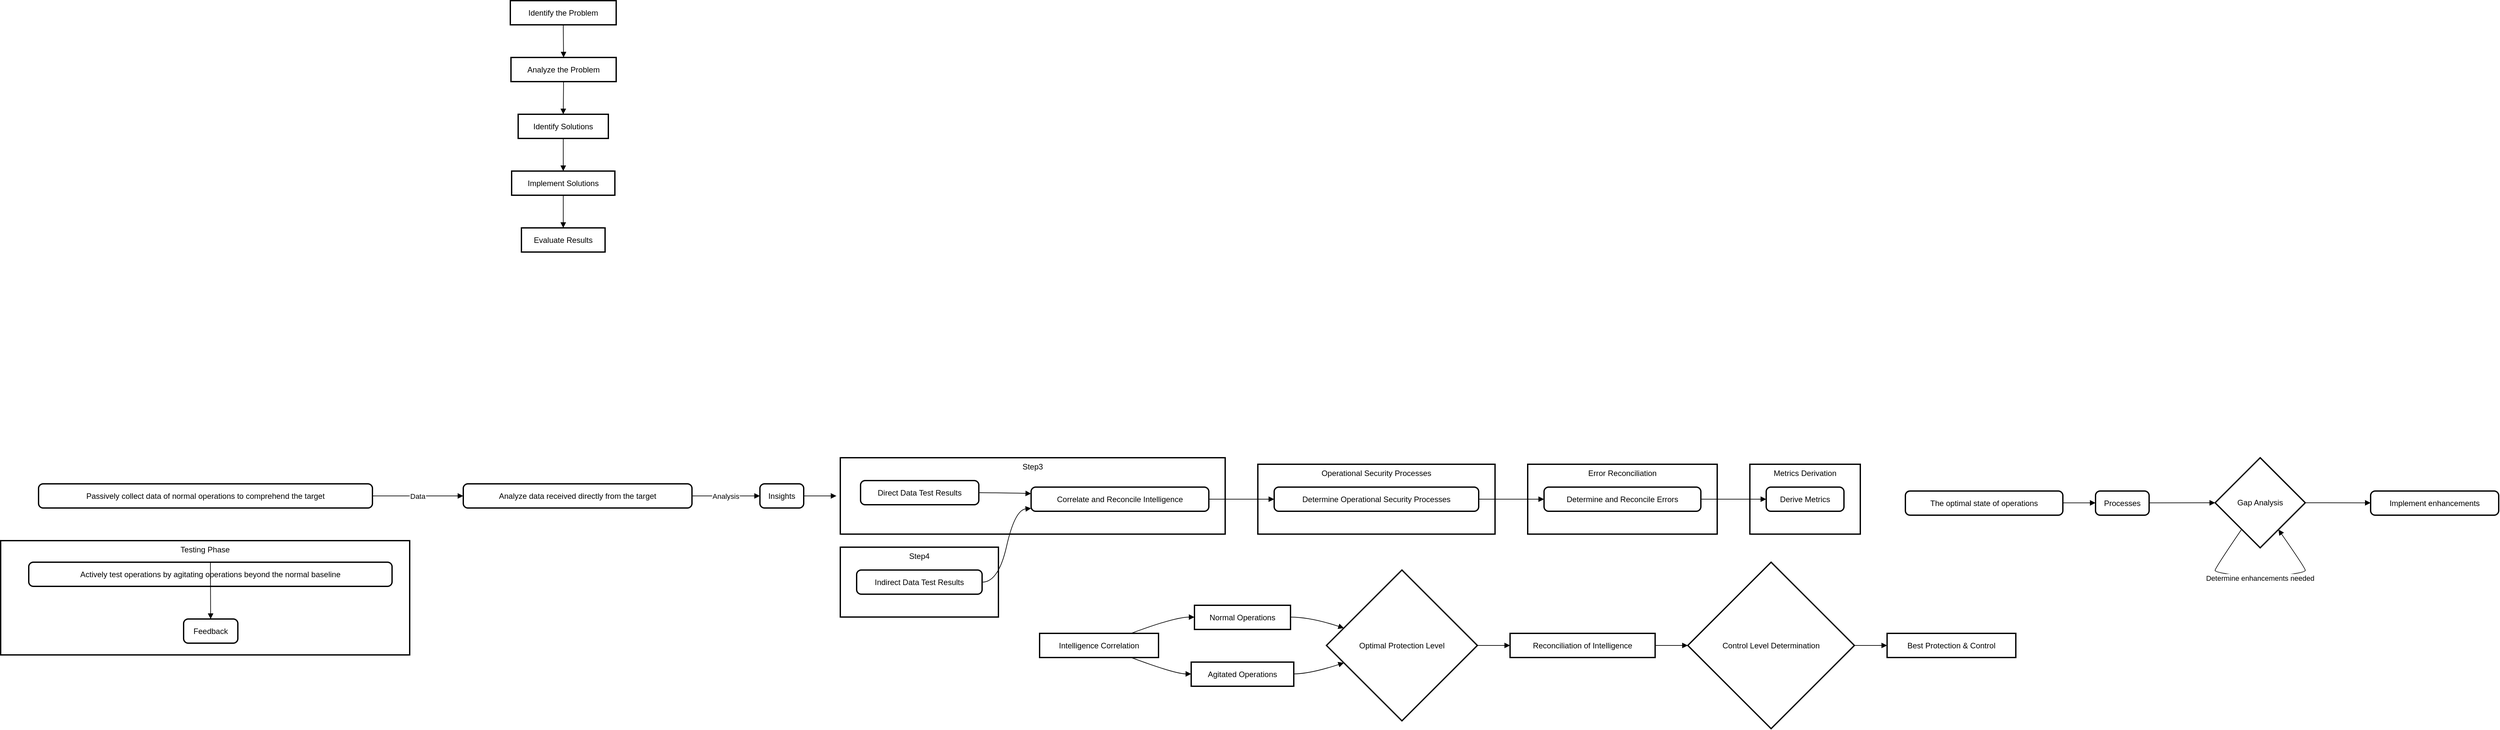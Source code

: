 <mxfile version="24.7.7">
  <diagram name="Page-1" id="dhmugoJ66A4QXBkLT4YO">
    <mxGraphModel dx="2046" dy="1716" grid="1" gridSize="10" guides="1" tooltips="1" connect="1" arrows="1" fold="1" page="1" pageScale="1" pageWidth="850" pageHeight="1100" math="0" shadow="0">
      <root>
        <mxCell id="0" />
        <mxCell id="1" parent="0" />
        <mxCell id="2" value="Identify the Problem" style="whiteSpace=wrap;strokeWidth=2;" parent="1" vertex="1">
          <mxGeometry x="-10" y="-610" width="162" height="37" as="geometry" />
        </mxCell>
        <mxCell id="3" value="Analyze the Problem" style="whiteSpace=wrap;strokeWidth=2;" parent="1" vertex="1">
          <mxGeometry x="-9" y="-523" width="161" height="37" as="geometry" />
        </mxCell>
        <mxCell id="4" value="Identify Solutions" style="whiteSpace=wrap;strokeWidth=2;" parent="1" vertex="1">
          <mxGeometry x="2" y="-436" width="138" height="37" as="geometry" />
        </mxCell>
        <mxCell id="5" value="Implement Solutions" style="whiteSpace=wrap;strokeWidth=2;" parent="1" vertex="1">
          <mxGeometry x="-8" y="-349" width="158" height="37" as="geometry" />
        </mxCell>
        <mxCell id="6" value="Evaluate Results" style="whiteSpace=wrap;strokeWidth=2;" parent="1" vertex="1">
          <mxGeometry x="7" y="-262" width="128" height="37" as="geometry" />
        </mxCell>
        <mxCell id="7" value="" style="curved=1;startArrow=none;endArrow=block;exitX=0.5;exitY=1;entryX=0.5;entryY=0;" parent="1" source="2" target="3" edge="1">
          <mxGeometry relative="1" as="geometry">
            <Array as="points" />
          </mxGeometry>
        </mxCell>
        <mxCell id="8" value="" style="curved=1;startArrow=none;endArrow=block;exitX=0.5;exitY=1;entryX=0.5;entryY=0;" parent="1" source="3" target="4" edge="1">
          <mxGeometry relative="1" as="geometry">
            <Array as="points" />
          </mxGeometry>
        </mxCell>
        <mxCell id="9" value="" style="curved=1;startArrow=none;endArrow=block;exitX=0.5;exitY=1;entryX=0.5;entryY=0;" parent="1" source="4" target="5" edge="1">
          <mxGeometry relative="1" as="geometry">
            <Array as="points" />
          </mxGeometry>
        </mxCell>
        <mxCell id="10" value="" style="curved=1;startArrow=none;endArrow=block;exitX=0.5;exitY=1;entryX=0.5;entryY=0;" parent="1" source="5" target="6" edge="1">
          <mxGeometry relative="1" as="geometry">
            <Array as="points" />
          </mxGeometry>
        </mxCell>
        <mxCell id="rs1pViAMojHoj6-sDMxf-22" value="Passively collect data of normal operations to comprehend the target" style="rounded=1;absoluteArcSize=1;arcSize=14;whiteSpace=wrap;strokeWidth=2;" vertex="1" parent="1">
          <mxGeometry x="-732" y="130" width="511" height="37" as="geometry" />
        </mxCell>
        <mxCell id="rs1pViAMojHoj6-sDMxf-23" value="Analyze data received directly from the target" style="rounded=1;absoluteArcSize=1;arcSize=14;whiteSpace=wrap;strokeWidth=2;" vertex="1" parent="1">
          <mxGeometry x="-82" y="130" width="350" height="37" as="geometry" />
        </mxCell>
        <mxCell id="rs1pViAMojHoj6-sDMxf-24" value="Insights" style="rounded=1;absoluteArcSize=1;arcSize=14;whiteSpace=wrap;strokeWidth=2;" vertex="1" parent="1">
          <mxGeometry x="372" y="130" width="67" height="37" as="geometry" />
        </mxCell>
        <mxCell id="rs1pViAMojHoj6-sDMxf-25" value="Final assessment" style="rounded=1;absoluteArcSize=1;arcSize=14;whiteSpace=wrap;strokeWidth=2;" vertex="1" parent="1">
          <mxGeometry x="1299" y="100" width="130" height="37" as="geometry" />
        </mxCell>
        <mxCell id="rs1pViAMojHoj6-sDMxf-26" value="Testing Phase" style="whiteSpace=wrap;strokeWidth=2;verticalAlign=top;" vertex="1" parent="1">
          <mxGeometry x="-790" y="217" width="626" height="175" as="geometry" />
        </mxCell>
        <mxCell id="rs1pViAMojHoj6-sDMxf-27" value="Actively test operations by agitating operations beyond the normal baseline" style="rounded=1;absoluteArcSize=1;arcSize=14;whiteSpace=wrap;strokeWidth=2;" vertex="1" parent="rs1pViAMojHoj6-sDMxf-26">
          <mxGeometry x="43" y="33" width="556" height="37" as="geometry" />
        </mxCell>
        <mxCell id="rs1pViAMojHoj6-sDMxf-28" value="Feedback" style="rounded=1;absoluteArcSize=1;arcSize=14;whiteSpace=wrap;strokeWidth=2;" vertex="1" parent="rs1pViAMojHoj6-sDMxf-26">
          <mxGeometry x="280" y="120" width="83" height="37" as="geometry" />
        </mxCell>
        <mxCell id="rs1pViAMojHoj6-sDMxf-29" value="" style="curved=1;startArrow=none;endArrow=block;exitX=0.5;exitY=-1.35;entryX=0.49;entryY=-2.35;rounded=0;" edge="1" parent="rs1pViAMojHoj6-sDMxf-26" source="rs1pViAMojHoj6-sDMxf-27" target="rs1pViAMojHoj6-sDMxf-28">
          <mxGeometry relative="1" as="geometry">
            <Array as="points" />
          </mxGeometry>
        </mxCell>
        <mxCell id="rs1pViAMojHoj6-sDMxf-30" value="Data" style="curved=1;startArrow=none;endArrow=block;exitX=1;exitY=0.5;entryX=0;entryY=0.5;rounded=0;" edge="1" parent="1" source="rs1pViAMojHoj6-sDMxf-22" target="rs1pViAMojHoj6-sDMxf-23">
          <mxGeometry relative="1" as="geometry">
            <Array as="points" />
          </mxGeometry>
        </mxCell>
        <mxCell id="rs1pViAMojHoj6-sDMxf-31" value="Analysis" style="curved=1;startArrow=none;endArrow=block;exitX=1;exitY=0.5;entryX=0;entryY=0.5;rounded=0;" edge="1" parent="1" source="rs1pViAMojHoj6-sDMxf-23" target="rs1pViAMojHoj6-sDMxf-24">
          <mxGeometry relative="1" as="geometry">
            <Array as="points" />
          </mxGeometry>
        </mxCell>
        <mxCell id="rs1pViAMojHoj6-sDMxf-32" value="" style="curved=1;startArrow=none;endArrow=block;exitX=1;exitY=0.5;entryX=0;entryY=0.5;rounded=0;" edge="1" parent="1" source="rs1pViAMojHoj6-sDMxf-24">
          <mxGeometry relative="1" as="geometry">
            <Array as="points" />
            <mxPoint x="489" y="148.5" as="targetPoint" />
          </mxGeometry>
        </mxCell>
        <mxCell id="rs1pViAMojHoj6-sDMxf-54" value="Metrics Derivation" style="whiteSpace=wrap;strokeWidth=2;verticalAlign=top;" vertex="1" parent="1">
          <mxGeometry x="1887" y="100" width="169" height="107" as="geometry" />
        </mxCell>
        <mxCell id="rs1pViAMojHoj6-sDMxf-55" value="Derive Metrics" style="rounded=1;absoluteArcSize=1;arcSize=14;whiteSpace=wrap;strokeWidth=2;" vertex="1" parent="1">
          <mxGeometry x="1912" y="135" width="119" height="37" as="geometry" />
        </mxCell>
        <mxCell id="rs1pViAMojHoj6-sDMxf-56" value="Error Reconciliation" style="whiteSpace=wrap;strokeWidth=2;verticalAlign=top;" vertex="1" parent="1">
          <mxGeometry x="1547" y="100" width="290" height="107" as="geometry" />
        </mxCell>
        <mxCell id="rs1pViAMojHoj6-sDMxf-57" value="Determine and Reconcile Errors" style="rounded=1;absoluteArcSize=1;arcSize=14;whiteSpace=wrap;strokeWidth=2;" vertex="1" parent="1">
          <mxGeometry x="1572" y="135" width="240" height="37" as="geometry" />
        </mxCell>
        <mxCell id="rs1pViAMojHoj6-sDMxf-58" value="Operational Security Processes" style="whiteSpace=wrap;strokeWidth=2;verticalAlign=top;" vertex="1" parent="1">
          <mxGeometry x="1134" y="100" width="363" height="107" as="geometry" />
        </mxCell>
        <mxCell id="rs1pViAMojHoj6-sDMxf-59" value="Determine Operational Security Processes" style="rounded=1;absoluteArcSize=1;arcSize=14;whiteSpace=wrap;strokeWidth=2;" vertex="1" parent="1">
          <mxGeometry x="1159" y="135" width="313" height="37" as="geometry" />
        </mxCell>
        <mxCell id="rs1pViAMojHoj6-sDMxf-60" value="Step4" style="whiteSpace=wrap;strokeWidth=2;verticalAlign=top;" vertex="1" parent="1">
          <mxGeometry x="495" y="227" width="242" height="107" as="geometry" />
        </mxCell>
        <mxCell id="rs1pViAMojHoj6-sDMxf-61" value="Indirect Data Test Results" style="rounded=1;absoluteArcSize=1;arcSize=14;whiteSpace=wrap;strokeWidth=2;" vertex="1" parent="1">
          <mxGeometry x="520" y="262" width="192" height="37" as="geometry" />
        </mxCell>
        <mxCell id="rs1pViAMojHoj6-sDMxf-62" value="Step3" style="whiteSpace=wrap;strokeWidth=2;verticalAlign=top;" vertex="1" parent="1">
          <mxGeometry x="495" y="90" width="589" height="117" as="geometry" />
        </mxCell>
        <mxCell id="rs1pViAMojHoj6-sDMxf-63" value="Correlate and Reconcile Intelligence" style="rounded=1;absoluteArcSize=1;arcSize=14;whiteSpace=wrap;strokeWidth=2;" vertex="1" parent="1">
          <mxGeometry x="787" y="135" width="272" height="37" as="geometry" />
        </mxCell>
        <mxCell id="rs1pViAMojHoj6-sDMxf-64" value="Direct Data Test Results" style="rounded=1;absoluteArcSize=1;arcSize=14;whiteSpace=wrap;strokeWidth=2;" vertex="1" parent="1">
          <mxGeometry x="526" y="125" width="181" height="37" as="geometry" />
        </mxCell>
        <mxCell id="rs1pViAMojHoj6-sDMxf-65" value="" style="curved=1;startArrow=none;endArrow=block;exitX=1;exitY=0.5;entryX=0;entryY=0.27;rounded=0;" edge="1" parent="1" source="rs1pViAMojHoj6-sDMxf-64" target="rs1pViAMojHoj6-sDMxf-63">
          <mxGeometry relative="1" as="geometry">
            <Array as="points">
              <mxPoint x="762" y="144" />
            </Array>
          </mxGeometry>
        </mxCell>
        <mxCell id="rs1pViAMojHoj6-sDMxf-66" value="" style="curved=1;startArrow=none;endArrow=block;exitX=1;exitY=0.5;entryX=0;entryY=0.88;rounded=0;" edge="1" parent="1" source="rs1pViAMojHoj6-sDMxf-61" target="rs1pViAMojHoj6-sDMxf-63">
          <mxGeometry relative="1" as="geometry">
            <Array as="points">
              <mxPoint x="737" y="281" />
              <mxPoint x="762" y="170" />
            </Array>
          </mxGeometry>
        </mxCell>
        <mxCell id="rs1pViAMojHoj6-sDMxf-67" value="" style="curved=1;startArrow=none;endArrow=block;exitX=1;exitY=0.5;entryX=0;entryY=0.5;rounded=0;" edge="1" parent="1" source="rs1pViAMojHoj6-sDMxf-63" target="rs1pViAMojHoj6-sDMxf-59">
          <mxGeometry relative="1" as="geometry">
            <Array as="points" />
          </mxGeometry>
        </mxCell>
        <mxCell id="rs1pViAMojHoj6-sDMxf-68" value="" style="curved=1;startArrow=none;endArrow=block;exitX=1;exitY=0.5;entryX=0;entryY=0.5;rounded=0;" edge="1" parent="1" source="rs1pViAMojHoj6-sDMxf-59" target="rs1pViAMojHoj6-sDMxf-57">
          <mxGeometry relative="1" as="geometry">
            <Array as="points" />
          </mxGeometry>
        </mxCell>
        <mxCell id="rs1pViAMojHoj6-sDMxf-69" value="" style="curved=1;startArrow=none;endArrow=block;exitX=1;exitY=0.5;entryX=0;entryY=0.5;rounded=0;" edge="1" parent="1" source="rs1pViAMojHoj6-sDMxf-57" target="rs1pViAMojHoj6-sDMxf-55">
          <mxGeometry relative="1" as="geometry">
            <Array as="points" />
          </mxGeometry>
        </mxCell>
        <mxCell id="rs1pViAMojHoj6-sDMxf-70" value="Intelligence Correlation" style="whiteSpace=wrap;strokeWidth=2;" vertex="1" parent="1">
          <mxGeometry x="800" y="359" width="182" height="37" as="geometry" />
        </mxCell>
        <mxCell id="rs1pViAMojHoj6-sDMxf-71" value="Normal Operations" style="whiteSpace=wrap;strokeWidth=2;" vertex="1" parent="1">
          <mxGeometry x="1037" y="316" width="147" height="37" as="geometry" />
        </mxCell>
        <mxCell id="rs1pViAMojHoj6-sDMxf-72" value="Agitated Operations" style="whiteSpace=wrap;strokeWidth=2;" vertex="1" parent="1">
          <mxGeometry x="1032" y="403" width="157" height="37" as="geometry" />
        </mxCell>
        <mxCell id="rs1pViAMojHoj6-sDMxf-73" value="Optimal Protection Level" style="rhombus;strokeWidth=2;whiteSpace=wrap;" vertex="1" parent="1">
          <mxGeometry x="1239" y="262" width="231" height="231" as="geometry" />
        </mxCell>
        <mxCell id="rs1pViAMojHoj6-sDMxf-74" value="Reconciliation of Intelligence" style="whiteSpace=wrap;strokeWidth=2;" vertex="1" parent="1">
          <mxGeometry x="1520" y="359" width="222" height="37" as="geometry" />
        </mxCell>
        <mxCell id="rs1pViAMojHoj6-sDMxf-75" value="Control Level Determination" style="rhombus;strokeWidth=2;whiteSpace=wrap;" vertex="1" parent="1">
          <mxGeometry x="1792" y="250" width="255" height="255" as="geometry" />
        </mxCell>
        <mxCell id="rs1pViAMojHoj6-sDMxf-76" value="Best Protection &amp; Control" style="whiteSpace=wrap;strokeWidth=2;" vertex="1" parent="1">
          <mxGeometry x="2097" y="359" width="197" height="37" as="geometry" />
        </mxCell>
        <mxCell id="rs1pViAMojHoj6-sDMxf-77" value="" style="curved=1;startArrow=none;endArrow=block;exitX=0.77;exitY=0;entryX=0;entryY=0.49;rounded=0;" edge="1" parent="1" source="rs1pViAMojHoj6-sDMxf-70" target="rs1pViAMojHoj6-sDMxf-71">
          <mxGeometry relative="1" as="geometry">
            <Array as="points">
              <mxPoint x="1007" y="334" />
            </Array>
          </mxGeometry>
        </mxCell>
        <mxCell id="rs1pViAMojHoj6-sDMxf-78" value="" style="curved=1;startArrow=none;endArrow=block;exitX=0.77;exitY=1;entryX=0;entryY=0.49;rounded=0;" edge="1" parent="1" source="rs1pViAMojHoj6-sDMxf-70" target="rs1pViAMojHoj6-sDMxf-72">
          <mxGeometry relative="1" as="geometry">
            <Array as="points">
              <mxPoint x="1007" y="421" />
            </Array>
          </mxGeometry>
        </mxCell>
        <mxCell id="rs1pViAMojHoj6-sDMxf-79" value="" style="curved=1;startArrow=none;endArrow=block;exitX=1;exitY=0.49;entryX=0;entryY=0.35;rounded=0;" edge="1" parent="1" source="rs1pViAMojHoj6-sDMxf-71" target="rs1pViAMojHoj6-sDMxf-73">
          <mxGeometry relative="1" as="geometry">
            <Array as="points">
              <mxPoint x="1214" y="334" />
            </Array>
          </mxGeometry>
        </mxCell>
        <mxCell id="rs1pViAMojHoj6-sDMxf-80" value="" style="curved=1;startArrow=none;endArrow=block;exitX=1;exitY=0.49;entryX=0;entryY=0.65;rounded=0;" edge="1" parent="1" source="rs1pViAMojHoj6-sDMxf-72" target="rs1pViAMojHoj6-sDMxf-73">
          <mxGeometry relative="1" as="geometry">
            <Array as="points">
              <mxPoint x="1214" y="421" />
            </Array>
          </mxGeometry>
        </mxCell>
        <mxCell id="rs1pViAMojHoj6-sDMxf-81" value="" style="curved=1;startArrow=none;endArrow=block;exitX=1;exitY=0.5;entryX=0;entryY=0.5;rounded=0;" edge="1" parent="1" source="rs1pViAMojHoj6-sDMxf-73" target="rs1pViAMojHoj6-sDMxf-74">
          <mxGeometry relative="1" as="geometry">
            <Array as="points" />
          </mxGeometry>
        </mxCell>
        <mxCell id="rs1pViAMojHoj6-sDMxf-82" value="" style="curved=1;startArrow=none;endArrow=block;exitX=1;exitY=0.5;entryX=0;entryY=0.5;rounded=0;" edge="1" parent="1" source="rs1pViAMojHoj6-sDMxf-74" target="rs1pViAMojHoj6-sDMxf-75">
          <mxGeometry relative="1" as="geometry">
            <Array as="points" />
          </mxGeometry>
        </mxCell>
        <mxCell id="rs1pViAMojHoj6-sDMxf-83" value="" style="curved=1;startArrow=none;endArrow=block;exitX=1;exitY=0.5;entryX=0;entryY=0.5;rounded=0;" edge="1" parent="1" source="rs1pViAMojHoj6-sDMxf-75" target="rs1pViAMojHoj6-sDMxf-76">
          <mxGeometry relative="1" as="geometry">
            <Array as="points" />
          </mxGeometry>
        </mxCell>
        <mxCell id="rs1pViAMojHoj6-sDMxf-98" value="Processes" style="rounded=1;absoluteArcSize=1;arcSize=14;whiteSpace=wrap;strokeWidth=2;" vertex="1" parent="1">
          <mxGeometry x="2416" y="141" width="82" height="37" as="geometry" />
        </mxCell>
        <mxCell id="rs1pViAMojHoj6-sDMxf-99" value="The optimal state of operations" style="rounded=1;absoluteArcSize=1;arcSize=14;whiteSpace=wrap;strokeWidth=2;" vertex="1" parent="1">
          <mxGeometry x="2125" y="141" width="241" height="37" as="geometry" />
        </mxCell>
        <mxCell id="rs1pViAMojHoj6-sDMxf-100" value="Gap Analysis" style="rhombus;strokeWidth=2;whiteSpace=wrap;" vertex="1" parent="1">
          <mxGeometry x="2599" y="90" width="138" height="138" as="geometry" />
        </mxCell>
        <mxCell id="rs1pViAMojHoj6-sDMxf-101" value="Implement enhancements" style="rounded=1;absoluteArcSize=1;arcSize=14;whiteSpace=wrap;strokeWidth=2;" vertex="1" parent="1">
          <mxGeometry x="2837" y="141" width="196" height="37" as="geometry" />
        </mxCell>
        <mxCell id="rs1pViAMojHoj6-sDMxf-102" value="" style="curved=1;startArrow=none;endArrow=block;exitX=1;exitY=0.49;entryX=0;entryY=0.49;rounded=0;" edge="1" parent="1" source="rs1pViAMojHoj6-sDMxf-99" target="rs1pViAMojHoj6-sDMxf-98">
          <mxGeometry relative="1" as="geometry">
            <Array as="points" />
          </mxGeometry>
        </mxCell>
        <mxCell id="rs1pViAMojHoj6-sDMxf-103" value="" style="curved=1;startArrow=none;endArrow=block;exitX=1;exitY=0.49;entryX=0;entryY=0.5;rounded=0;" edge="1" parent="1" source="rs1pViAMojHoj6-sDMxf-98" target="rs1pViAMojHoj6-sDMxf-100">
          <mxGeometry relative="1" as="geometry">
            <Array as="points" />
          </mxGeometry>
        </mxCell>
        <mxCell id="rs1pViAMojHoj6-sDMxf-104" value="Determine enhancements needed" style="curved=1;startArrow=none;endArrow=block;exitX=0.15;exitY=1;entryX=0.84;entryY=1;rounded=0;" edge="1" parent="1" source="rs1pViAMojHoj6-sDMxf-100" target="rs1pViAMojHoj6-sDMxf-100">
          <mxGeometry relative="1" as="geometry">
            <Array as="points">
              <mxPoint x="2599" y="259" />
              <mxPoint x="2599" y="266" />
              <mxPoint x="2668" y="274" />
              <mxPoint x="2737" y="266" />
              <mxPoint x="2737" y="259" />
            </Array>
          </mxGeometry>
        </mxCell>
        <mxCell id="rs1pViAMojHoj6-sDMxf-105" value="" style="curved=1;startArrow=none;endArrow=block;exitX=1;exitY=0.5;entryX=0;entryY=0.49;rounded=0;" edge="1" parent="1" source="rs1pViAMojHoj6-sDMxf-100" target="rs1pViAMojHoj6-sDMxf-101">
          <mxGeometry relative="1" as="geometry">
            <Array as="points" />
          </mxGeometry>
        </mxCell>
      </root>
    </mxGraphModel>
  </diagram>
</mxfile>
